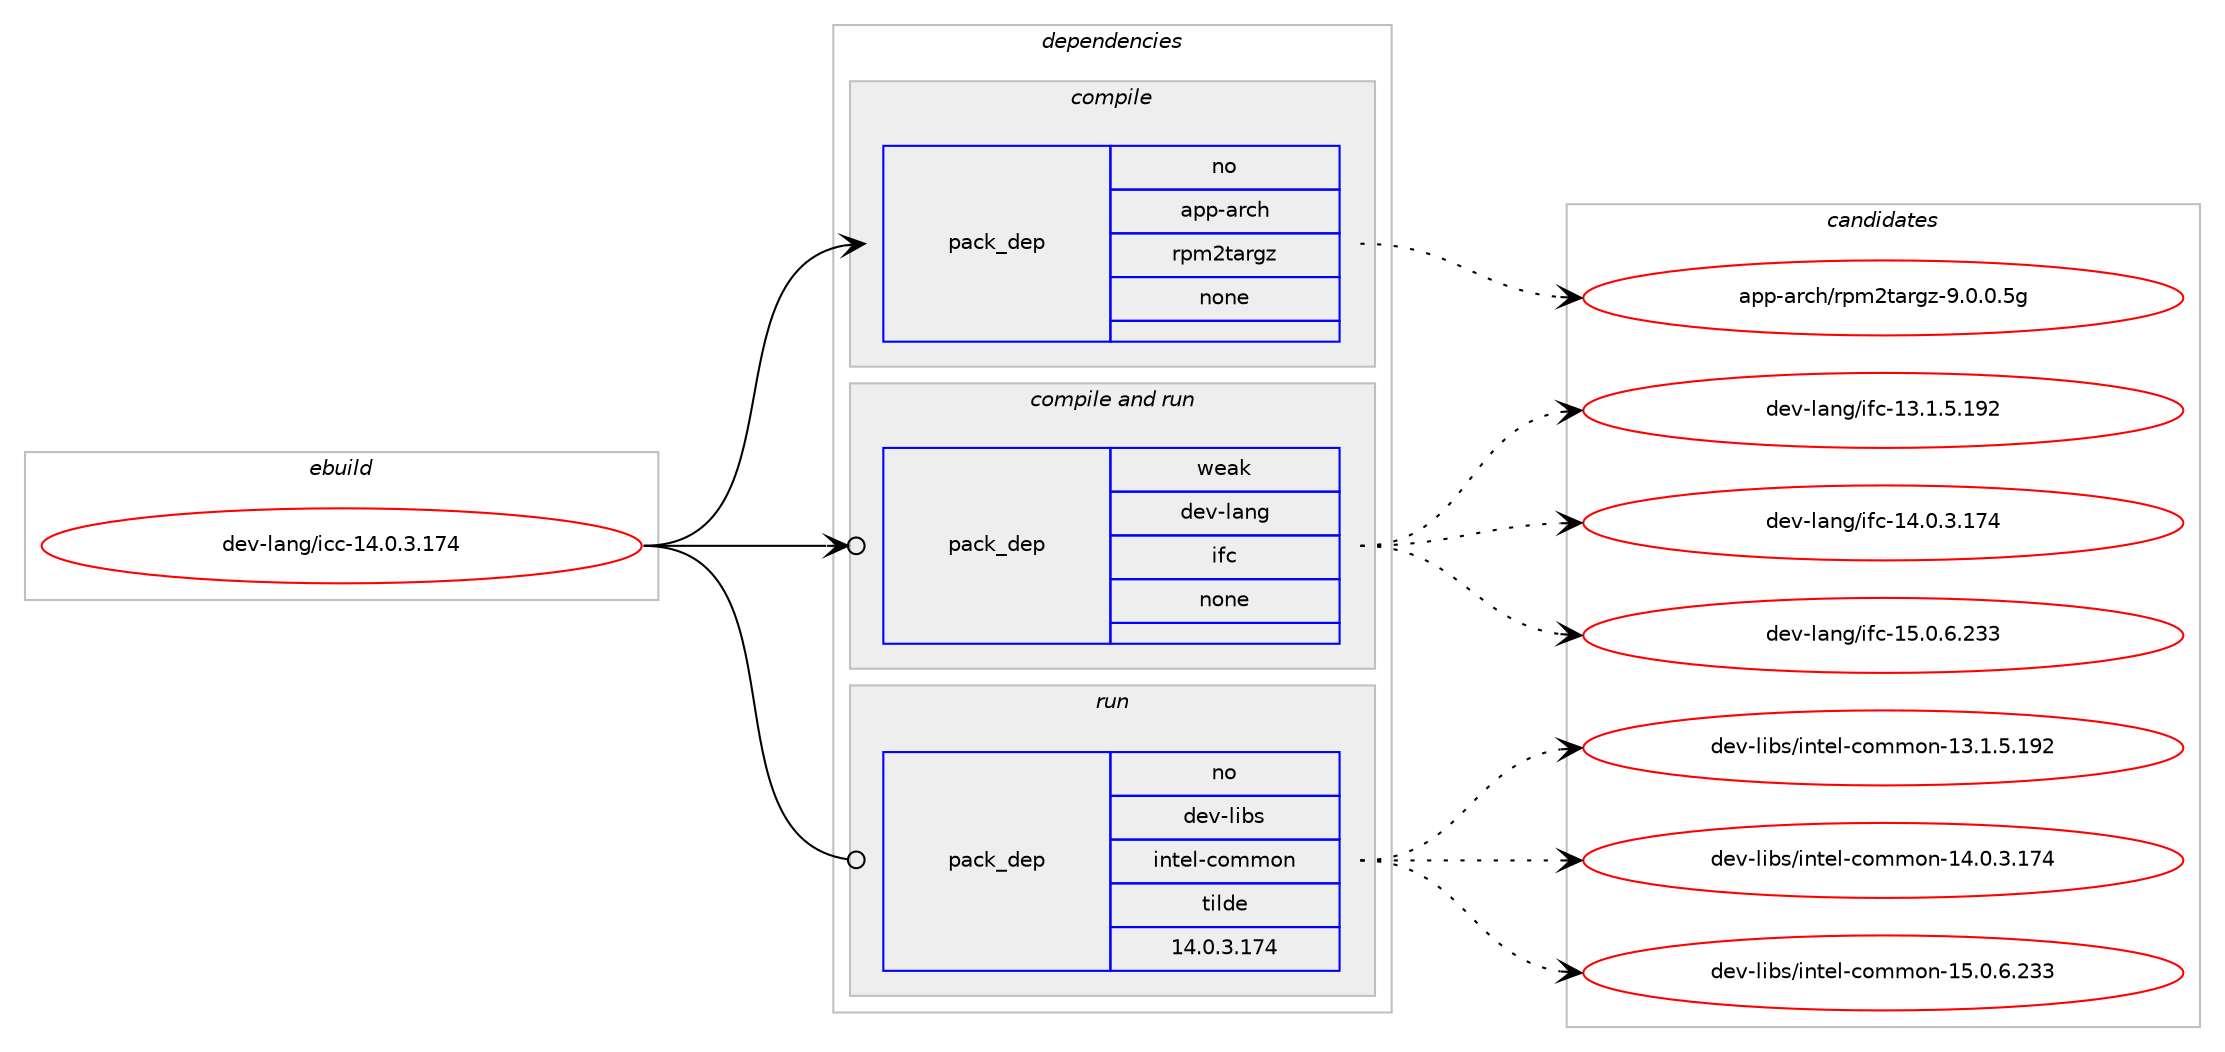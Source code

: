 digraph prolog {

# *************
# Graph options
# *************

newrank=true;
concentrate=true;
compound=true;
graph [rankdir=LR,fontname=Helvetica,fontsize=10,ranksep=1.5];#, ranksep=2.5, nodesep=0.2];
edge  [arrowhead=vee];
node  [fontname=Helvetica,fontsize=10];

# **********
# The ebuild
# **********

subgraph cluster_leftcol {
color=gray;
rank=same;
label=<<i>ebuild</i>>;
id [label="dev-lang/icc-14.0.3.174", color=red, width=4, href="../dev-lang/icc-14.0.3.174.svg"];
}

# ****************
# The dependencies
# ****************

subgraph cluster_midcol {
color=gray;
label=<<i>dependencies</i>>;
subgraph cluster_compile {
fillcolor="#eeeeee";
style=filled;
label=<<i>compile</i>>;
subgraph pack80978 {
dependency106991 [label=<<TABLE BORDER="0" CELLBORDER="1" CELLSPACING="0" CELLPADDING="4" WIDTH="220"><TR><TD ROWSPAN="6" CELLPADDING="30">pack_dep</TD></TR><TR><TD WIDTH="110">no</TD></TR><TR><TD>app-arch</TD></TR><TR><TD>rpm2targz</TD></TR><TR><TD>none</TD></TR><TR><TD></TD></TR></TABLE>>, shape=none, color=blue];
}
id:e -> dependency106991:w [weight=20,style="solid",arrowhead="vee"];
}
subgraph cluster_compileandrun {
fillcolor="#eeeeee";
style=filled;
label=<<i>compile and run</i>>;
subgraph pack80979 {
dependency106992 [label=<<TABLE BORDER="0" CELLBORDER="1" CELLSPACING="0" CELLPADDING="4" WIDTH="220"><TR><TD ROWSPAN="6" CELLPADDING="30">pack_dep</TD></TR><TR><TD WIDTH="110">weak</TD></TR><TR><TD>dev-lang</TD></TR><TR><TD>ifc</TD></TR><TR><TD>none</TD></TR><TR><TD></TD></TR></TABLE>>, shape=none, color=blue];
}
id:e -> dependency106992:w [weight=20,style="solid",arrowhead="odotvee"];
}
subgraph cluster_run {
fillcolor="#eeeeee";
style=filled;
label=<<i>run</i>>;
subgraph pack80980 {
dependency106993 [label=<<TABLE BORDER="0" CELLBORDER="1" CELLSPACING="0" CELLPADDING="4" WIDTH="220"><TR><TD ROWSPAN="6" CELLPADDING="30">pack_dep</TD></TR><TR><TD WIDTH="110">no</TD></TR><TR><TD>dev-libs</TD></TR><TR><TD>intel-common</TD></TR><TR><TD>tilde</TD></TR><TR><TD>14.0.3.174</TD></TR></TABLE>>, shape=none, color=blue];
}
id:e -> dependency106993:w [weight=20,style="solid",arrowhead="odot"];
}
}

# **************
# The candidates
# **************

subgraph cluster_choices {
rank=same;
color=gray;
label=<<i>candidates</i>>;

subgraph choice80978 {
color=black;
nodesep=1;
choice971121124597114991044711411210950116971141031224557464846484653103 [label="app-arch/rpm2targz-9.0.0.5g", color=red, width=4,href="../app-arch/rpm2targz-9.0.0.5g.svg"];
dependency106991:e -> choice971121124597114991044711411210950116971141031224557464846484653103:w [style=dotted,weight="100"];
}
subgraph choice80979 {
color=black;
nodesep=1;
choice100101118451089711010347105102994549514649465346495750 [label="dev-lang/ifc-13.1.5.192", color=red, width=4,href="../dev-lang/ifc-13.1.5.192.svg"];
choice100101118451089711010347105102994549524648465146495552 [label="dev-lang/ifc-14.0.3.174", color=red, width=4,href="../dev-lang/ifc-14.0.3.174.svg"];
choice100101118451089711010347105102994549534648465446505151 [label="dev-lang/ifc-15.0.6.233", color=red, width=4,href="../dev-lang/ifc-15.0.6.233.svg"];
dependency106992:e -> choice100101118451089711010347105102994549514649465346495750:w [style=dotted,weight="100"];
dependency106992:e -> choice100101118451089711010347105102994549524648465146495552:w [style=dotted,weight="100"];
dependency106992:e -> choice100101118451089711010347105102994549534648465446505151:w [style=dotted,weight="100"];
}
subgraph choice80980 {
color=black;
nodesep=1;
choice10010111845108105981154710511011610110845991111091091111104549514649465346495750 [label="dev-libs/intel-common-13.1.5.192", color=red, width=4,href="../dev-libs/intel-common-13.1.5.192.svg"];
choice10010111845108105981154710511011610110845991111091091111104549524648465146495552 [label="dev-libs/intel-common-14.0.3.174", color=red, width=4,href="../dev-libs/intel-common-14.0.3.174.svg"];
choice10010111845108105981154710511011610110845991111091091111104549534648465446505151 [label="dev-libs/intel-common-15.0.6.233", color=red, width=4,href="../dev-libs/intel-common-15.0.6.233.svg"];
dependency106993:e -> choice10010111845108105981154710511011610110845991111091091111104549514649465346495750:w [style=dotted,weight="100"];
dependency106993:e -> choice10010111845108105981154710511011610110845991111091091111104549524648465146495552:w [style=dotted,weight="100"];
dependency106993:e -> choice10010111845108105981154710511011610110845991111091091111104549534648465446505151:w [style=dotted,weight="100"];
}
}

}
